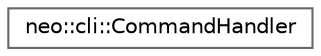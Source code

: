 digraph "Graphical Class Hierarchy"
{
 // LATEX_PDF_SIZE
  bgcolor="transparent";
  edge [fontname=Helvetica,fontsize=10,labelfontname=Helvetica,labelfontsize=10];
  node [fontname=Helvetica,fontsize=10,shape=box,height=0.2,width=0.4];
  rankdir="LR";
  Node0 [id="Node000000",label="neo::cli::CommandHandler",height=0.2,width=0.4,color="grey40", fillcolor="white", style="filled",URL="$classneo_1_1cli_1_1_command_handler.html",tooltip="Handles CLI commands."];
}
